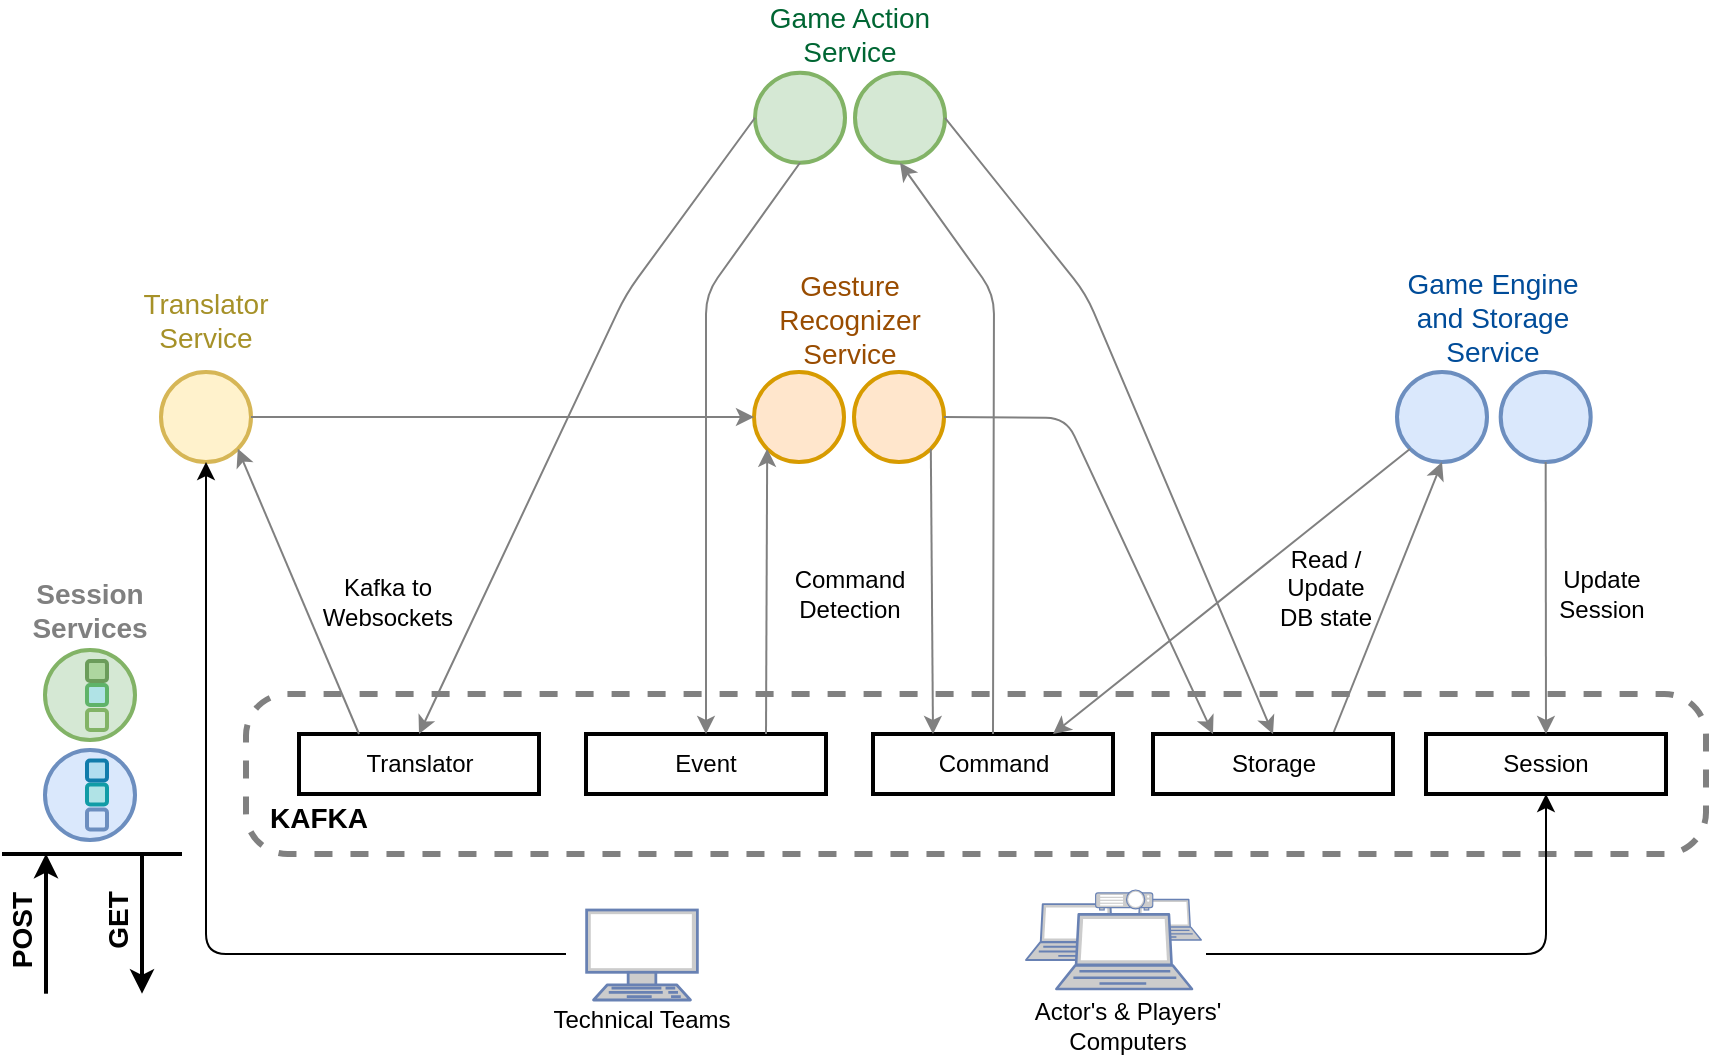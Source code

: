 <mxfile version="13.0.9"><diagram id="xK5Qp-cx0cO69CHTdVYa" name="Page-1"><mxGraphModel dx="1266" dy="706" grid="1" gridSize="10" guides="1" tooltips="1" connect="1" arrows="1" fold="1" page="1" pageScale="1" pageWidth="850" pageHeight="1100" math="0" shadow="0"><root><mxCell id="0"/><mxCell id="1" parent="0"/><mxCell id="6e1L3W-9HXjMwDbiu6WL-1" value="&lt;b&gt;&lt;font style=&quot;font-size: 12px&quot;&gt;&amp;nbsp; &lt;br&gt;&lt;br&gt;&lt;br&gt;&amp;nbsp; &amp;nbsp;&lt;/font&gt;&lt;font style=&quot;font-size: 14px&quot;&gt;KAFKA&lt;/font&gt;&lt;/b&gt;" style="rounded=1;whiteSpace=wrap;html=1;fillColor=none;dashed=1;strokeWidth=3;align=left;strokeColor=#808080;arcSize=26;" parent="1" vertex="1"><mxGeometry x="132" y="350" width="730" height="80" as="geometry"/></mxCell><mxCell id="6e1L3W-9HXjMwDbiu6WL-2" value="Translator" style="rounded=0;whiteSpace=wrap;html=1;strokeWidth=2;fillColor=none;" parent="1" vertex="1"><mxGeometry x="158.5" y="370" width="120" height="30" as="geometry"/></mxCell><mxCell id="6e1L3W-9HXjMwDbiu6WL-3" value="Session" style="rounded=0;whiteSpace=wrap;html=1;strokeWidth=2;fillColor=none;" parent="1" vertex="1"><mxGeometry x="722" y="370" width="120" height="30" as="geometry"/></mxCell><mxCell id="6e1L3W-9HXjMwDbiu6WL-4" value="Command" style="rounded=0;whiteSpace=wrap;html=1;strokeWidth=2;fillColor=none;" parent="1" vertex="1"><mxGeometry x="445.5" y="370" width="120" height="30" as="geometry"/></mxCell><mxCell id="6e1L3W-9HXjMwDbiu6WL-7" value="" style="ellipse;whiteSpace=wrap;html=1;aspect=fixed;strokeColor=#6c8ebf;strokeWidth=2;fillColor=#dae8fc;" parent="1" vertex="1"><mxGeometry x="31.5" y="378" width="45" height="45" as="geometry"/></mxCell><mxCell id="6e1L3W-9HXjMwDbiu6WL-9" value="" style="ellipse;whiteSpace=wrap;html=1;aspect=fixed;strokeColor=#82b366;strokeWidth=2;fillColor=#d5e8d4;" parent="1" vertex="1"><mxGeometry x="31.5" y="328" width="45" height="45" as="geometry"/></mxCell><mxCell id="6e1L3W-9HXjMwDbiu6WL-13" value="" style="rounded=1;whiteSpace=wrap;html=1;strokeColor=#5FB369;strokeWidth=2;fillColor=#b0e3e6;" parent="1" vertex="1"><mxGeometry x="52.5" y="345.5" width="10" height="10" as="geometry"/></mxCell><mxCell id="6e1L3W-9HXjMwDbiu6WL-14" value="" style="rounded=1;whiteSpace=wrap;html=1;strokeColor=#82b366;strokeWidth=2;fillColor=#d5e8d4;" parent="1" vertex="1"><mxGeometry x="52.5" y="358" width="10" height="10" as="geometry"/></mxCell><mxCell id="6e1L3W-9HXjMwDbiu6WL-15" value="" style="rounded=1;whiteSpace=wrap;html=1;strokeColor=#6B9C5B;strokeWidth=2;fillColor=#ADD69F;fontColor=#ffffff;" parent="1" vertex="1"><mxGeometry x="52.5" y="333.5" width="10" height="10" as="geometry"/></mxCell><mxCell id="6e1L3W-9HXjMwDbiu6WL-20" value="" style="rounded=1;whiteSpace=wrap;html=1;strokeColor=#119CA6;strokeWidth=2;fillColor=#b0e3e6;" parent="1" vertex="1"><mxGeometry x="52.5" y="395.25" width="10" height="10" as="geometry"/></mxCell><mxCell id="6e1L3W-9HXjMwDbiu6WL-21" value="" style="rounded=1;whiteSpace=wrap;html=1;strokeColor=#6c8ebf;strokeWidth=2;fillColor=#dae8fc;" parent="1" vertex="1"><mxGeometry x="52.5" y="407.75" width="10" height="10" as="geometry"/></mxCell><mxCell id="6e1L3W-9HXjMwDbiu6WL-22" value="" style="rounded=1;whiteSpace=wrap;html=1;strokeColor=#117CAB;strokeWidth=2;fillColor=#b1ddf0;" parent="1" vertex="1"><mxGeometry x="52.5" y="383.25" width="10" height="10" as="geometry"/></mxCell><mxCell id="6e1L3W-9HXjMwDbiu6WL-24" value="&lt;font style=&quot;font-size: 14px&quot; color=&quot;#808080&quot;&gt;&lt;b&gt;Session&lt;br&gt;Services&lt;/b&gt;&lt;/font&gt;" style="text;html=1;strokeColor=none;fillColor=none;align=center;verticalAlign=middle;whiteSpace=wrap;rounded=0;" parent="1" vertex="1"><mxGeometry x="34" y="298" width="40" height="20" as="geometry"/></mxCell><mxCell id="6e1L3W-9HXjMwDbiu6WL-32" value="" style="ellipse;whiteSpace=wrap;html=1;aspect=fixed;strokeColor=#d79b00;strokeWidth=2;fillColor=#ffe6cc;" parent="1" vertex="1"><mxGeometry x="386.0" y="189" width="45" height="45" as="geometry"/></mxCell><mxCell id="6e1L3W-9HXjMwDbiu6WL-33" value="" style="ellipse;whiteSpace=wrap;html=1;aspect=fixed;strokeColor=#d79b00;strokeWidth=2;fillColor=#ffe6cc;" parent="1" vertex="1"><mxGeometry x="436.0" y="189" width="45" height="45" as="geometry"/></mxCell><mxCell id="6e1L3W-9HXjMwDbiu6WL-34" value="&lt;span style=&quot;color: rgb(153 , 76 , 0) ; font-size: 14px&quot;&gt;Gesture Recognizer Service&lt;/span&gt;" style="text;html=1;strokeColor=none;fillColor=none;align=center;verticalAlign=middle;whiteSpace=wrap;rounded=0;" parent="1" vertex="1"><mxGeometry x="394.0" y="153" width="80" height="20" as="geometry"/></mxCell><mxCell id="6e1L3W-9HXjMwDbiu6WL-39" value="" style="fontColor=#0066CC;verticalAlign=top;verticalLabelPosition=bottom;labelPosition=center;align=center;html=1;outlineConnect=0;fillColor=#CCCCCC;strokeColor=#6881B3;gradientColor=none;gradientDirection=north;strokeWidth=2;shape=mxgraph.networks.laptop;" parent="1" vertex="1"><mxGeometry x="522" y="455.05" width="50.82" height="27.95" as="geometry"/></mxCell><mxCell id="6e1L3W-9HXjMwDbiu6WL-41" value="" style="fontColor=#0066CC;verticalAlign=top;verticalLabelPosition=bottom;labelPosition=center;align=center;html=1;outlineConnect=0;fillColor=#CCCCCC;strokeColor=#6881B3;gradientColor=none;gradientDirection=north;strokeWidth=2;shape=mxgraph.networks.laptop;" parent="1" vertex="1"><mxGeometry x="572.82" y="452.75" width="36.82" height="20.25" as="geometry"/></mxCell><mxCell id="6e1L3W-9HXjMwDbiu6WL-42" value="Actor's &amp;amp; Players' Computers" style="text;html=1;strokeColor=none;fillColor=none;align=center;verticalAlign=middle;whiteSpace=wrap;rounded=0;" parent="1" vertex="1"><mxGeometry x="523.18" y="505.5" width="100" height="20" as="geometry"/></mxCell><mxCell id="6e1L3W-9HXjMwDbiu6WL-54" value="" style="fontColor=#0066CC;verticalAlign=top;verticalLabelPosition=bottom;labelPosition=center;align=center;html=1;outlineConnect=0;fillColor=#CCCCCC;strokeColor=#6881B3;gradientColor=none;gradientDirection=north;strokeWidth=2;shape=mxgraph.networks.video_projector;" parent="1" vertex="1"><mxGeometry x="556.81" y="448" width="28.57" height="10" as="geometry"/></mxCell><mxCell id="6e1L3W-9HXjMwDbiu6WL-57" value="&lt;b&gt;&lt;font style=&quot;font-size: 14px&quot;&gt;POST&lt;/font&gt;&lt;/b&gt;" style="text;html=1;strokeColor=none;fillColor=none;align=center;verticalAlign=middle;whiteSpace=wrap;rounded=0;rotation=-90;" parent="1" vertex="1"><mxGeometry x="-30" y="458" width="100" height="20" as="geometry"/></mxCell><mxCell id="6e1L3W-9HXjMwDbiu6WL-58" value="&lt;b&gt;&lt;font style=&quot;font-size: 14px&quot;&gt;GET&lt;/font&gt;&lt;/b&gt;" style="text;html=1;strokeColor=none;fillColor=none;align=center;verticalAlign=middle;whiteSpace=wrap;rounded=0;rotation=-90;" parent="1" vertex="1"><mxGeometry x="18" y="453" width="100" height="20" as="geometry"/></mxCell><mxCell id="6e1L3W-9HXjMwDbiu6WL-59" value="" style="fontColor=#0066CC;verticalAlign=top;verticalLabelPosition=bottom;labelPosition=center;align=center;html=1;outlineConnect=0;fillColor=#CCCCCC;strokeColor=#6881B3;gradientColor=none;gradientDirection=north;strokeWidth=2;shape=mxgraph.networks.terminal;" parent="1" vertex="1"><mxGeometry x="302.31" y="458" width="55.38" height="45" as="geometry"/></mxCell><mxCell id="6e1L3W-9HXjMwDbiu6WL-60" value="Technical Teams" style="text;html=1;strokeColor=none;fillColor=none;align=center;verticalAlign=middle;whiteSpace=wrap;rounded=0;" parent="1" vertex="1"><mxGeometry x="280" y="503" width="100" height="20" as="geometry"/></mxCell><mxCell id="LB_DH9OqOnmg9A0JAvLB-1" value="" style="fontColor=#0066CC;verticalAlign=top;verticalLabelPosition=bottom;labelPosition=center;align=center;html=1;outlineConnect=0;fillColor=#CCCCCC;strokeColor=#6881B3;gradientColor=none;gradientDirection=north;strokeWidth=2;shape=mxgraph.networks.laptop;" parent="1" vertex="1"><mxGeometry x="537.18" y="460.2" width="67.82" height="37.3" as="geometry"/></mxCell><mxCell id="LB_DH9OqOnmg9A0JAvLB-30" value="" style="ellipse;whiteSpace=wrap;html=1;aspect=fixed;strokeColor=#82b366;strokeWidth=2;fillColor=#d5e8d4;" parent="1" vertex="1"><mxGeometry x="386.5" y="39.38" width="45" height="45" as="geometry"/></mxCell><mxCell id="LB_DH9OqOnmg9A0JAvLB-31" value="" style="ellipse;whiteSpace=wrap;html=1;aspect=fixed;strokeColor=#82b366;strokeWidth=2;fillColor=#d5e8d4;" parent="1" vertex="1"><mxGeometry x="436.5" y="39.38" width="45" height="45" as="geometry"/></mxCell><mxCell id="LB_DH9OqOnmg9A0JAvLB-32" value="&lt;span style=&quot;color: rgb(0 , 102 , 51) ; font-size: 14px&quot;&gt;Game Action Service&lt;/span&gt;" style="text;html=1;strokeColor=none;fillColor=none;align=center;verticalAlign=middle;whiteSpace=wrap;rounded=0;" parent="1" vertex="1"><mxGeometry x="390.69" y="10" width="85.5" height="20" as="geometry"/></mxCell><mxCell id="LB_DH9OqOnmg9A0JAvLB-33" value="" style="endArrow=none;html=1;strokeColor=#000000;strokeWidth=2;" parent="1" edge="1"><mxGeometry width="50" height="50" relative="1" as="geometry"><mxPoint x="10" y="430" as="sourcePoint"/><mxPoint x="100" y="430" as="targetPoint"/></mxGeometry></mxCell><mxCell id="LB_DH9OqOnmg9A0JAvLB-34" value="" style="endArrow=classic;html=1;strokeColor=#000000;strokeWidth=2;" parent="1" edge="1"><mxGeometry width="50" height="50" relative="1" as="geometry"><mxPoint x="80" y="429.85" as="sourcePoint"/><mxPoint x="80" y="499.85" as="targetPoint"/></mxGeometry></mxCell><mxCell id="LB_DH9OqOnmg9A0JAvLB-35" value="" style="endArrow=classic;html=1;strokeColor=#000000;strokeWidth=2;" parent="1" edge="1"><mxGeometry width="50" height="50" relative="1" as="geometry"><mxPoint x="32" y="499.85" as="sourcePoint"/><mxPoint x="32" y="429.85" as="targetPoint"/></mxGeometry></mxCell><mxCell id="LB_DH9OqOnmg9A0JAvLB-36" value="Event" style="rounded=0;whiteSpace=wrap;html=1;strokeWidth=2;fillColor=none;" parent="1" vertex="1"><mxGeometry x="302" y="370" width="120" height="30" as="geometry"/></mxCell><mxCell id="LB_DH9OqOnmg9A0JAvLB-37" value="" style="ellipse;whiteSpace=wrap;html=1;aspect=fixed;strokeColor=#6c8ebf;strokeWidth=2;fillColor=#dae8fc;" parent="1" vertex="1"><mxGeometry x="707.5" y="189" width="45" height="45" as="geometry"/></mxCell><mxCell id="LB_DH9OqOnmg9A0JAvLB-47" value="" style="ellipse;whiteSpace=wrap;html=1;aspect=fixed;strokeColor=#d6b656;strokeWidth=2;fillColor=#fff2cc;" parent="1" vertex="1"><mxGeometry x="89.5" y="189" width="45" height="45" as="geometry"/></mxCell><mxCell id="LB_DH9OqOnmg9A0JAvLB-48" value="&lt;span style=&quot;font-size: 14px&quot;&gt;&lt;font color=&quot;#a69128&quot;&gt;Translator Service&lt;/font&gt;&lt;/span&gt;" style="text;html=1;strokeColor=none;fillColor=none;align=center;verticalAlign=middle;whiteSpace=wrap;rounded=0;" parent="1" vertex="1"><mxGeometry x="72" y="153" width="80" height="20" as="geometry"/></mxCell><mxCell id="RztP8mSVEUWElY86VsCa-3" value="" style="ellipse;whiteSpace=wrap;html=1;aspect=fixed;strokeColor=#6c8ebf;strokeWidth=2;fillColor=#dae8fc;" parent="1" vertex="1"><mxGeometry x="759.34" y="189" width="45" height="45" as="geometry"/></mxCell><mxCell id="RztP8mSVEUWElY86VsCa-4" value="" style="endArrow=classic;html=1;strokeColor=#808080;entryX=0.25;entryY=0;entryDx=0;entryDy=0;exitX=1;exitY=1;exitDx=0;exitDy=0;" parent="1" source="6e1L3W-9HXjMwDbiu6WL-33" target="6e1L3W-9HXjMwDbiu6WL-4" edge="1"><mxGeometry width="50" height="50" relative="1" as="geometry"><mxPoint x="302" y="160" as="sourcePoint"/><mxPoint x="252" y="267" as="targetPoint"/><Array as="points"/></mxGeometry></mxCell><mxCell id="RztP8mSVEUWElY86VsCa-9" value="" style="endArrow=classic;html=1;strokeColor=#808080;exitX=0.75;exitY=0;exitDx=0;exitDy=0;entryX=0.5;entryY=1;entryDx=0;entryDy=0;" parent="1" source="RztP8mSVEUWElY86VsCa-25" target="LB_DH9OqOnmg9A0JAvLB-37" edge="1"><mxGeometry width="50" height="50" relative="1" as="geometry"><mxPoint x="443.41" y="135.65" as="sourcePoint"/><mxPoint x="548.5" y="221.36" as="targetPoint"/><Array as="points"/></mxGeometry></mxCell><mxCell id="RztP8mSVEUWElY86VsCa-11" value="" style="endArrow=classic;html=1;strokeColor=#808080;exitX=1;exitY=0.5;exitDx=0;exitDy=0;entryX=0;entryY=0.5;entryDx=0;entryDy=0;" parent="1" source="LB_DH9OqOnmg9A0JAvLB-47" target="6e1L3W-9HXjMwDbiu6WL-32" edge="1"><mxGeometry width="50" height="50" relative="1" as="geometry"><mxPoint x="319.5" y="261.0" as="sourcePoint"/><mxPoint x="625.18" y="201.0" as="targetPoint"/><Array as="points"/></mxGeometry></mxCell><mxCell id="RztP8mSVEUWElY86VsCa-17" value="Command Detection" style="text;html=1;strokeColor=none;fillColor=none;align=center;verticalAlign=middle;whiteSpace=wrap;rounded=0;" parent="1" vertex="1"><mxGeometry x="394" y="290" width="80" height="20" as="geometry"/></mxCell><mxCell id="RztP8mSVEUWElY86VsCa-22" value="Read / Update&lt;br&gt;DB state" style="text;html=1;strokeColor=none;fillColor=none;align=center;verticalAlign=middle;whiteSpace=wrap;rounded=0;" parent="1" vertex="1"><mxGeometry x="635.24" y="287" width="74.26" height="20" as="geometry"/></mxCell><mxCell id="RztP8mSVEUWElY86VsCa-25" value="Storage" style="rounded=0;whiteSpace=wrap;html=1;strokeWidth=2;fillColor=none;" parent="1" vertex="1"><mxGeometry x="585.5" y="370" width="120" height="30" as="geometry"/></mxCell><mxCell id="RztP8mSVEUWElY86VsCa-29" value="" style="endArrow=classic;html=1;strokeColor=#808080;exitX=0.25;exitY=0;exitDx=0;exitDy=0;entryX=1;entryY=1;entryDx=0;entryDy=0;" parent="1" source="6e1L3W-9HXjMwDbiu6WL-2" target="LB_DH9OqOnmg9A0JAvLB-47" edge="1"><mxGeometry width="50" height="50" relative="1" as="geometry"><mxPoint x="468.18" y="199.5" as="sourcePoint"/><mxPoint x="87.91" y="189.59" as="targetPoint"/><Array as="points"/></mxGeometry></mxCell><mxCell id="RztP8mSVEUWElY86VsCa-31" value="" style="endArrow=classic;html=1;entryX=0.5;entryY=1;entryDx=0;entryDy=0;" parent="1" edge="1" target="LB_DH9OqOnmg9A0JAvLB-47"><mxGeometry width="50" height="50" relative="1" as="geometry"><mxPoint x="292" y="480" as="sourcePoint"/><mxPoint x="72" y="228" as="targetPoint"/><Array as="points"><mxPoint x="112" y="480"/></Array></mxGeometry></mxCell><mxCell id="RztP8mSVEUWElY86VsCa-32" value="" style="endArrow=classic;html=1;strokeColor=#000000;entryX=0.5;entryY=1;entryDx=0;entryDy=0;" parent="1" target="6e1L3W-9HXjMwDbiu6WL-3" edge="1"><mxGeometry width="50" height="50" relative="1" as="geometry"><mxPoint x="612" y="480" as="sourcePoint"/><mxPoint x="87.91" y="221.41" as="targetPoint"/><Array as="points"><mxPoint x="782" y="480"/></Array></mxGeometry></mxCell><mxCell id="RztP8mSVEUWElY86VsCa-33" value="" style="endArrow=classic;html=1;strokeColor=#808080;entryX=0.5;entryY=0;entryDx=0;entryDy=0;exitX=0;exitY=0.5;exitDx=0;exitDy=0;" parent="1" source="LB_DH9OqOnmg9A0JAvLB-30" target="6e1L3W-9HXjMwDbiu6WL-2" edge="1"><mxGeometry width="50" height="50" relative="1" as="geometry"><mxPoint x="285.09" y="8.41" as="sourcePoint"/><mxPoint x="358.5" y="370" as="targetPoint"/><Array as="points"><mxPoint x="322" y="150"/></Array></mxGeometry></mxCell><mxCell id="RztP8mSVEUWElY86VsCa-34" value="" style="endArrow=classic;html=1;strokeColor=#808080;entryX=0.5;entryY=1;entryDx=0;entryDy=0;exitX=0.5;exitY=0;exitDx=0;exitDy=0;" parent="1" source="6e1L3W-9HXjMwDbiu6WL-4" target="LB_DH9OqOnmg9A0JAvLB-31" edge="1"><mxGeometry width="50" height="50" relative="1" as="geometry"><mxPoint x="467.88" y="222" as="sourcePoint"/><mxPoint x="642" y="370" as="targetPoint"/><Array as="points"><mxPoint x="506" y="150"/></Array></mxGeometry></mxCell><mxCell id="RztP8mSVEUWElY86VsCa-35" value="" style="endArrow=classic;html=1;strokeColor=#808080;entryX=0.25;entryY=0;entryDx=0;entryDy=0;exitX=1;exitY=0.5;exitDx=0;exitDy=0;" parent="1" target="RztP8mSVEUWElY86VsCa-25" edge="1" source="6e1L3W-9HXjMwDbiu6WL-33"><mxGeometry width="50" height="50" relative="1" as="geometry"><mxPoint x="512" y="200" as="sourcePoint"/><mxPoint x="751.75" y="140.41" as="targetPoint"/><Array as="points"><mxPoint x="542" y="212"/></Array></mxGeometry></mxCell><mxCell id="RztP8mSVEUWElY86VsCa-36" value="" style="endArrow=classic;html=1;strokeColor=#808080;exitX=1;exitY=0.5;exitDx=0;exitDy=0;entryX=0.5;entryY=0;entryDx=0;entryDy=0;" parent="1" target="RztP8mSVEUWElY86VsCa-25" edge="1" source="LB_DH9OqOnmg9A0JAvLB-31"><mxGeometry width="50" height="50" relative="1" as="geometry"><mxPoint x="461.81" y="-18.12" as="sourcePoint"/><mxPoint x="745.16" y="124.5" as="targetPoint"/><Array as="points"><mxPoint x="552" y="150"/></Array></mxGeometry></mxCell><mxCell id="RztP8mSVEUWElY86VsCa-37" value="" style="endArrow=classic;html=1;strokeColor=#808080;entryX=0.5;entryY=0;entryDx=0;entryDy=0;exitX=0.5;exitY=1;exitDx=0;exitDy=0;" parent="1" source="RztP8mSVEUWElY86VsCa-3" target="6e1L3W-9HXjMwDbiu6WL-3" edge="1"><mxGeometry width="50" height="50" relative="1" as="geometry"><mxPoint x="467.88" y="222" as="sourcePoint"/><mxPoint x="505.5" y="370" as="targetPoint"/><Array as="points"/></mxGeometry></mxCell><mxCell id="RztP8mSVEUWElY86VsCa-38" value="Update Session" style="text;html=1;strokeColor=none;fillColor=none;align=center;verticalAlign=middle;whiteSpace=wrap;rounded=0;" parent="1" vertex="1"><mxGeometry x="772" y="290" width="76.38" height="20" as="geometry"/></mxCell><mxCell id="RztP8mSVEUWElY86VsCa-39" value="" style="endArrow=classic;html=1;strokeColor=#808080;entryX=0.5;entryY=0;entryDx=0;entryDy=0;exitX=0.5;exitY=1;exitDx=0;exitDy=0;" parent="1" source="LB_DH9OqOnmg9A0JAvLB-30" target="LB_DH9OqOnmg9A0JAvLB-36" edge="1"><mxGeometry width="50" height="50" relative="1" as="geometry"><mxPoint x="366.81" y="-18.12" as="sourcePoint"/><mxPoint x="218.5" y="370" as="targetPoint"/><Array as="points"><mxPoint x="362" y="150"/></Array></mxGeometry></mxCell><mxCell id="RztP8mSVEUWElY86VsCa-40" value="" style="endArrow=classic;html=1;strokeColor=#808080;entryX=0;entryY=1;entryDx=0;entryDy=0;exitX=0.75;exitY=0;exitDx=0;exitDy=0;" parent="1" source="LB_DH9OqOnmg9A0JAvLB-36" target="6e1L3W-9HXjMwDbiu6WL-32" edge="1"><mxGeometry width="50" height="50" relative="1" as="geometry"><mxPoint x="389.31" y="4.38" as="sourcePoint"/><mxPoint x="362" y="370" as="targetPoint"/><Array as="points"/></mxGeometry></mxCell><mxCell id="RztP8mSVEUWElY86VsCa-42" value="" style="endArrow=classic;html=1;strokeColor=#808080;exitX=0;exitY=1;exitDx=0;exitDy=0;entryX=0.75;entryY=0;entryDx=0;entryDy=0;" parent="1" source="LB_DH9OqOnmg9A0JAvLB-37" target="6e1L3W-9HXjMwDbiu6WL-4" edge="1"><mxGeometry width="50" height="50" relative="1" as="geometry"><mxPoint x="645.5" y="370" as="sourcePoint"/><mxPoint x="751.75" y="140.41" as="targetPoint"/><Array as="points"/></mxGeometry></mxCell><mxCell id="RztP8mSVEUWElY86VsCa-45" value="&lt;font color=&quot;#004c99&quot;&gt;&lt;span style=&quot;font-size: 14px&quot;&gt;Game Engine and Storage Service&lt;/span&gt;&lt;/font&gt;" style="text;html=1;strokeColor=none;fillColor=none;align=center;verticalAlign=middle;whiteSpace=wrap;rounded=0;" parent="1" vertex="1"><mxGeometry x="711.34" y="147" width="88.68" height="29.38" as="geometry"/></mxCell><mxCell id="4z51O3z5L8A2qYmsUc7P-6" value="Kafka to Websockets" style="text;html=1;strokeColor=none;fillColor=none;align=center;verticalAlign=middle;whiteSpace=wrap;rounded=0;" vertex="1" parent="1"><mxGeometry x="163" y="294" width="80" height="20" as="geometry"/></mxCell></root></mxGraphModel></diagram></mxfile>